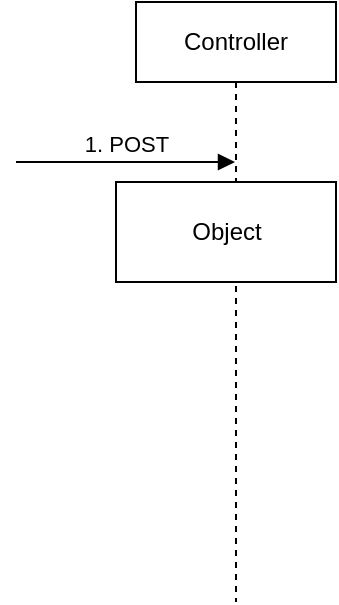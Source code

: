 <mxfile>
    <diagram id="qo2iC1FsyqQJm4cGxZXf" name="ページ1">
        <mxGraphModel dx="858" dy="540" grid="1" gridSize="10" guides="1" tooltips="1" connect="1" arrows="1" fold="1" page="1" pageScale="1" pageWidth="827" pageHeight="1169" math="0" shadow="0">
            <root>
                <mxCell id="0"/>
                <mxCell id="1" parent="0"/>
                <mxCell id="3" value="Controller" style="shape=umlLifeline;perimeter=lifelinePerimeter;whiteSpace=wrap;html=1;container=1;collapsible=0;recursiveResize=0;outlineConnect=0;" vertex="1" parent="1">
                    <mxGeometry x="80" y="20" width="100" height="300" as="geometry"/>
                </mxCell>
                <mxCell id="10" value="Object" style="html=1;" vertex="1" parent="3">
                    <mxGeometry x="-10" y="90" width="110" height="50" as="geometry"/>
                </mxCell>
                <mxCell id="8" value="1. POST" style="html=1;verticalAlign=bottom;endArrow=block;" edge="1" parent="1" target="3">
                    <mxGeometry width="80" relative="1" as="geometry">
                        <mxPoint x="20" y="100" as="sourcePoint"/>
                        <mxPoint x="100" y="100" as="targetPoint"/>
                    </mxGeometry>
                </mxCell>
            </root>
        </mxGraphModel>
    </diagram>
</mxfile>